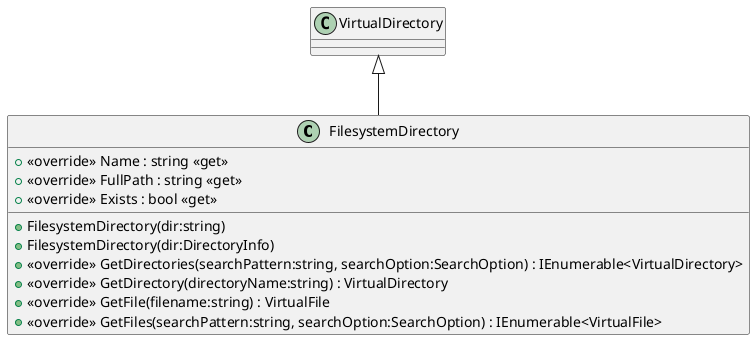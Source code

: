 @startuml
class FilesystemDirectory {
    + <<override>> Name : string <<get>>
    + <<override>> FullPath : string <<get>>
    + <<override>> Exists : bool <<get>>
    + FilesystemDirectory(dir:string)
    + FilesystemDirectory(dir:DirectoryInfo)
    + <<override>> GetDirectories(searchPattern:string, searchOption:SearchOption) : IEnumerable<VirtualDirectory>
    + <<override>> GetDirectory(directoryName:string) : VirtualDirectory
    + <<override>> GetFile(filename:string) : VirtualFile
    + <<override>> GetFiles(searchPattern:string, searchOption:SearchOption) : IEnumerable<VirtualFile>
}
VirtualDirectory <|-- FilesystemDirectory
@enduml
